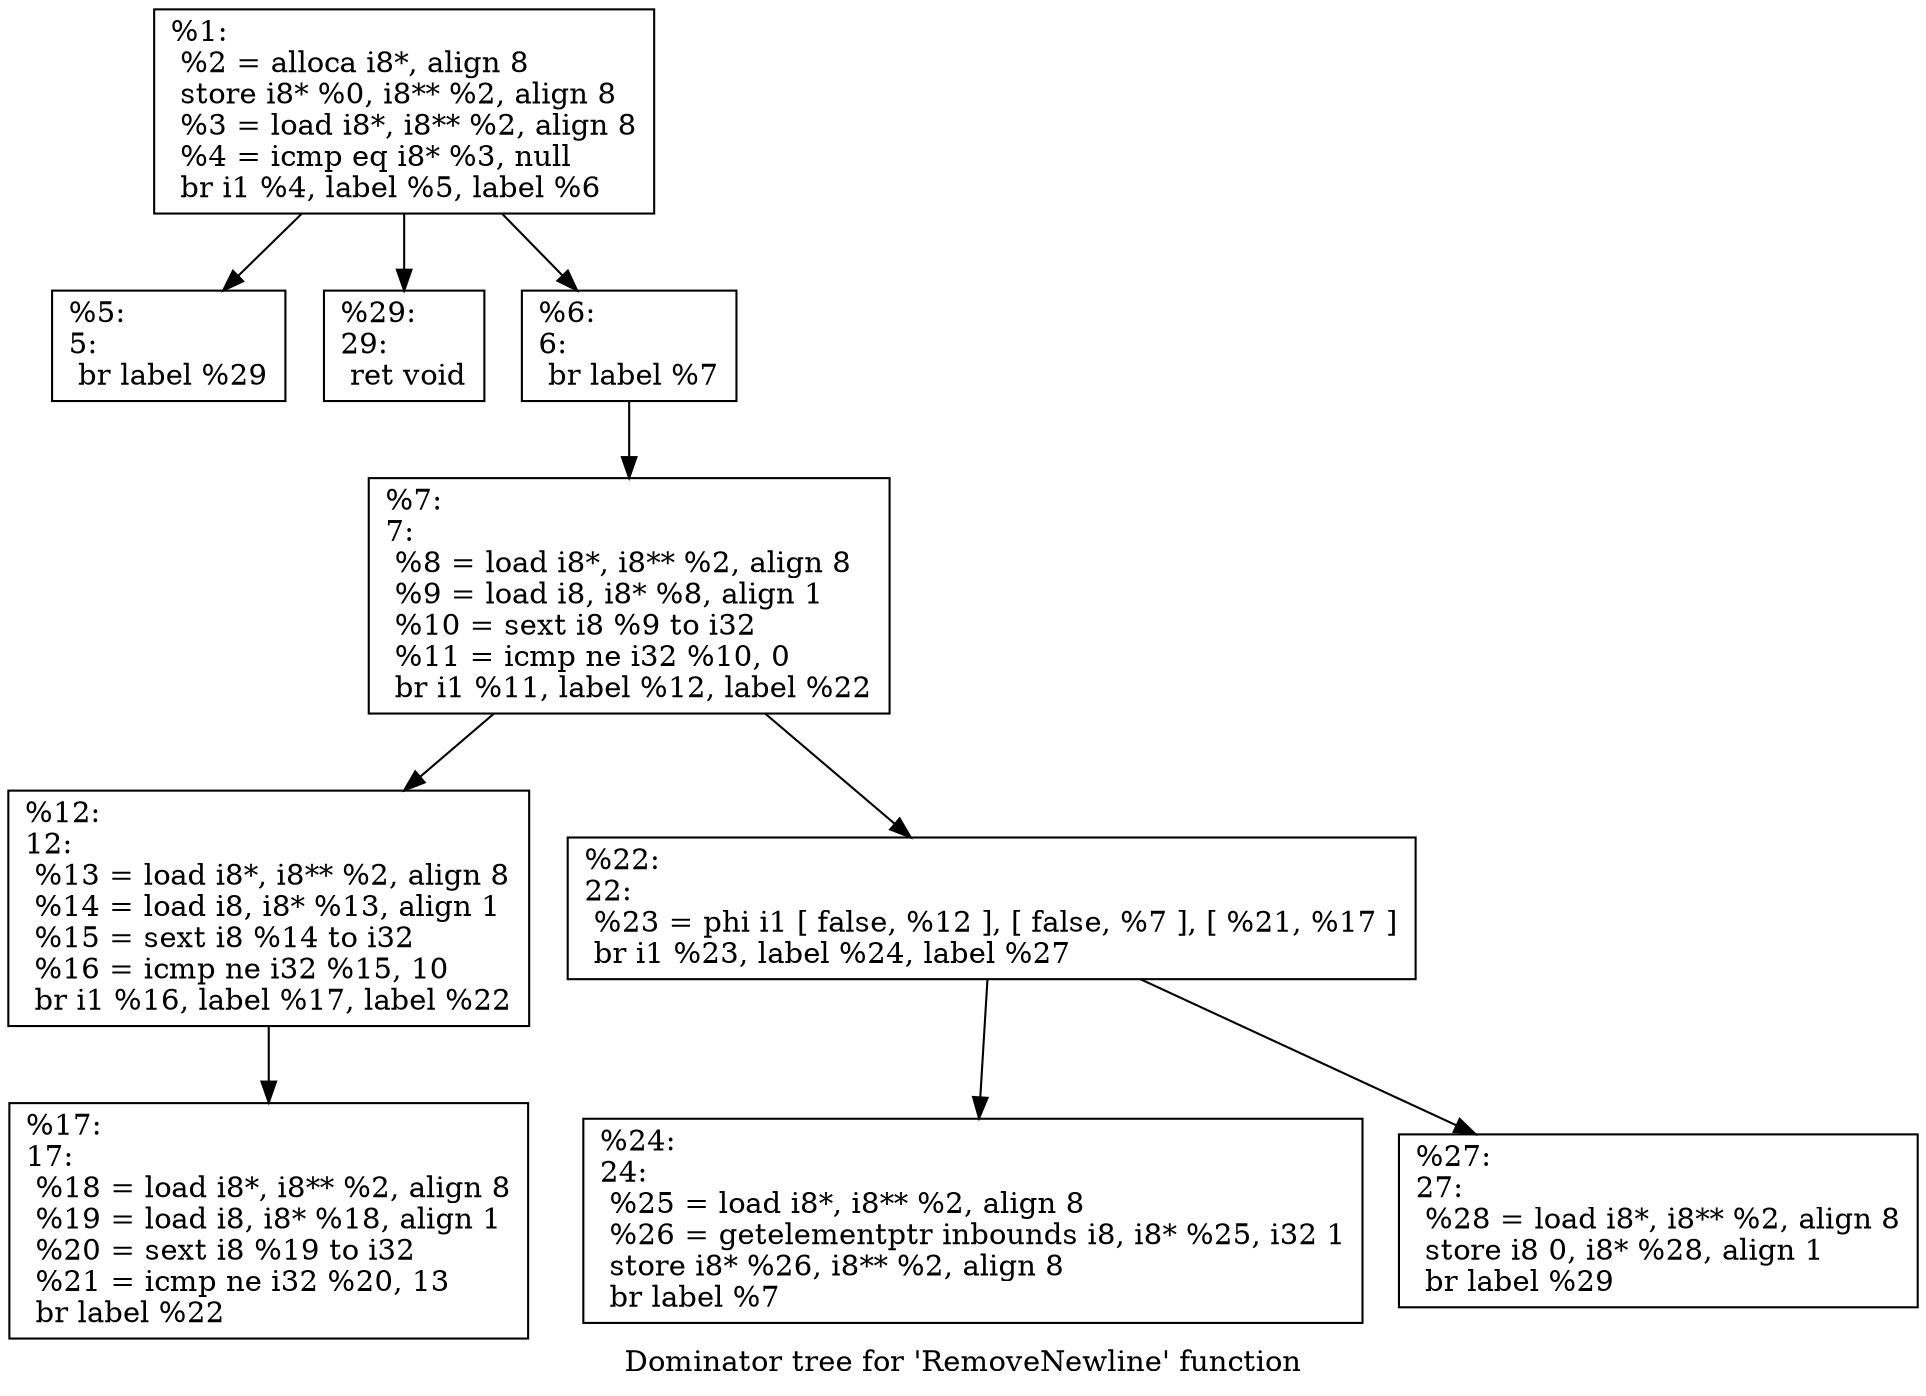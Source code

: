 digraph "Dominator tree for 'RemoveNewline' function" {
	label="Dominator tree for 'RemoveNewline' function";

	Node0x22e3160 [shape=record,label="{%1:\l  %2 = alloca i8*, align 8\l  store i8* %0, i8** %2, align 8\l  %3 = load i8*, i8** %2, align 8\l  %4 = icmp eq i8* %3, null\l  br i1 %4, label %5, label %6\l}"];
	Node0x22e3160 -> Node0x2186a50;
	Node0x22e3160 -> Node0x22e31a0;
	Node0x22e3160 -> Node0x22dfa10;
	Node0x2186a50 [shape=record,label="{%5:\l5:                                                \l  br label %29\l}"];
	Node0x22e31a0 [shape=record,label="{%29:\l29:                                               \l  ret void\l}"];
	Node0x22dfa10 [shape=record,label="{%6:\l6:                                                \l  br label %7\l}"];
	Node0x22dfa10 -> Node0x2244d30;
	Node0x2244d30 [shape=record,label="{%7:\l7:                                                \l  %8 = load i8*, i8** %2, align 8\l  %9 = load i8, i8* %8, align 1\l  %10 = sext i8 %9 to i32\l  %11 = icmp ne i32 %10, 0\l  br i1 %11, label %12, label %22\l}"];
	Node0x2244d30 -> Node0x22afea0;
	Node0x2244d30 -> Node0x226d4a0;
	Node0x22afea0 [shape=record,label="{%12:\l12:                                               \l  %13 = load i8*, i8** %2, align 8\l  %14 = load i8, i8* %13, align 1\l  %15 = sext i8 %14 to i32\l  %16 = icmp ne i32 %15, 10\l  br i1 %16, label %17, label %22\l}"];
	Node0x22afea0 -> Node0x221f510;
	Node0x221f510 [shape=record,label="{%17:\l17:                                               \l  %18 = load i8*, i8** %2, align 8\l  %19 = load i8, i8* %18, align 1\l  %20 = sext i8 %19 to i32\l  %21 = icmp ne i32 %20, 13\l  br label %22\l}"];
	Node0x226d4a0 [shape=record,label="{%22:\l22:                                               \l  %23 = phi i1 [ false, %12 ], [ false, %7 ], [ %21, %17 ]\l  br i1 %23, label %24, label %27\l}"];
	Node0x226d4a0 -> Node0x2226aa0;
	Node0x226d4a0 -> Node0x2273ad0;
	Node0x2226aa0 [shape=record,label="{%24:\l24:                                               \l  %25 = load i8*, i8** %2, align 8\l  %26 = getelementptr inbounds i8, i8* %25, i32 1\l  store i8* %26, i8** %2, align 8\l  br label %7\l}"];
	Node0x2273ad0 [shape=record,label="{%27:\l27:                                               \l  %28 = load i8*, i8** %2, align 8\l  store i8 0, i8* %28, align 1\l  br label %29\l}"];
}
